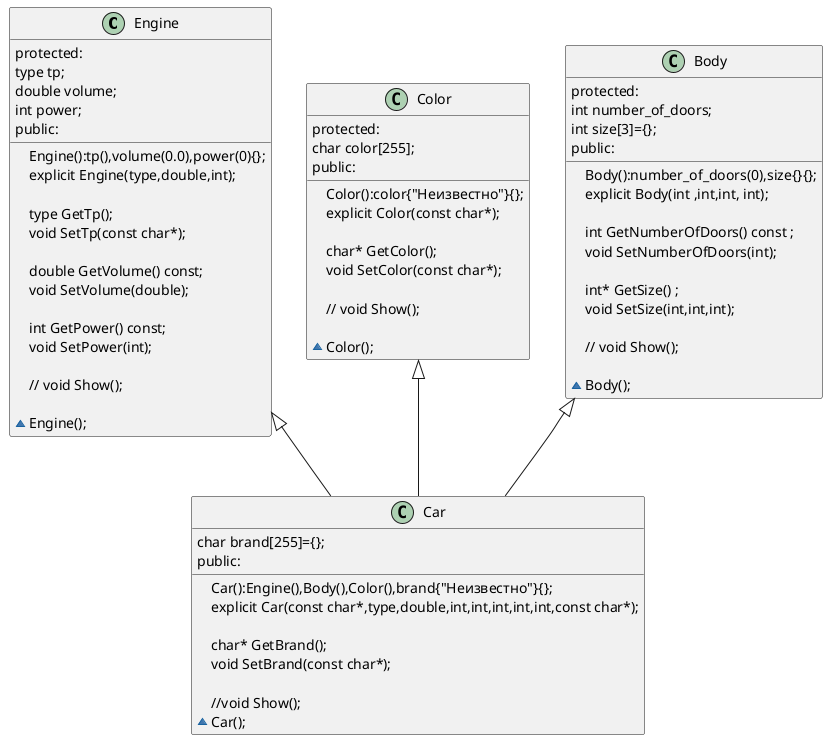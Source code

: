 @startuml
'https://plantuml.com/class-diagram


Engine <|-- Car
Color <|-- Car
Body <|--Car

class Engine {
protected:
    type tp;
    double volume;
    int power;
public:
    Engine():tp(),volume(0.0),power(0){};
    explicit Engine(type,double,int);

    type GetTp();
    void SetTp(const char*);

    double GetVolume() const;
    void SetVolume(double);

    int GetPower() const;
    void SetPower(int);

   // void Show();

    ~Engine();
}

class Color {
protected:
    char color[255];
public:
    Color():color{"Неизвестно"}{};
    explicit Color(const char*);

    char* GetColor();
    void SetColor(const char*);

   // void Show();

    ~Color();

}

class Body {
protected:
    int number_of_doors;
    int size[3]={};
public:
    Body():number_of_doors(0),size{}{};
    explicit Body(int ,int,int, int);

    int GetNumberOfDoors() const ;
    void SetNumberOfDoors(int);

    int* GetSize() ;
    void SetSize(int,int,int);

   // void Show();

    ~Body();
}

class Car {

    char brand[255]={};
public:
    Car():Engine(),Body(),Color(),brand{"Неизвестно"}{};
    explicit Car(const char*,type,double,int,int,int,int,int,const char*);

    char* GetBrand();
    void SetBrand(const char*);

    //void Show();


    ~Car();
}
@enduml